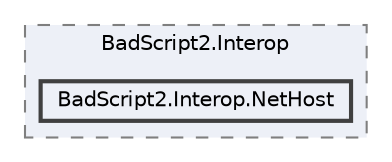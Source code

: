 digraph "src/BadScript2.Interop/BadScript2.Interop.NetHost"
{
 // LATEX_PDF_SIZE
  bgcolor="transparent";
  edge [fontname=Helvetica,fontsize=10,labelfontname=Helvetica,labelfontsize=10];
  node [fontname=Helvetica,fontsize=10,shape=box,height=0.2,width=0.4];
  compound=true
  subgraph clusterdir_743d4fc473248ca03e83ba8b0a438d7a {
    graph [ bgcolor="#edf0f7", pencolor="grey50", label="BadScript2.Interop", fontname=Helvetica,fontsize=10 style="filled,dashed", URL="dir_743d4fc473248ca03e83ba8b0a438d7a.html",tooltip=""]
  dir_ea05d808567f9508a34bace8233d9efc [label="BadScript2.Interop.NetHost", fillcolor="#edf0f7", color="grey25", style="filled,bold", URL="dir_ea05d808567f9508a34bace8233d9efc.html",tooltip=""];
  }
}
